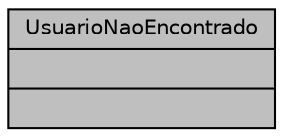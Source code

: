 digraph "UsuarioNaoEncontrado"
{
 // LATEX_PDF_SIZE
  edge [fontname="Helvetica",fontsize="10",labelfontname="Helvetica",labelfontsize="10"];
  node [fontname="Helvetica",fontsize="10",shape=record];
  Node1 [label="{UsuarioNaoEncontrado\n||}",height=0.2,width=0.4,color="black", fillcolor="grey75", style="filled", fontcolor="black",tooltip="Estrutura para representar uma exceção de usuário não encontrado."];
}
